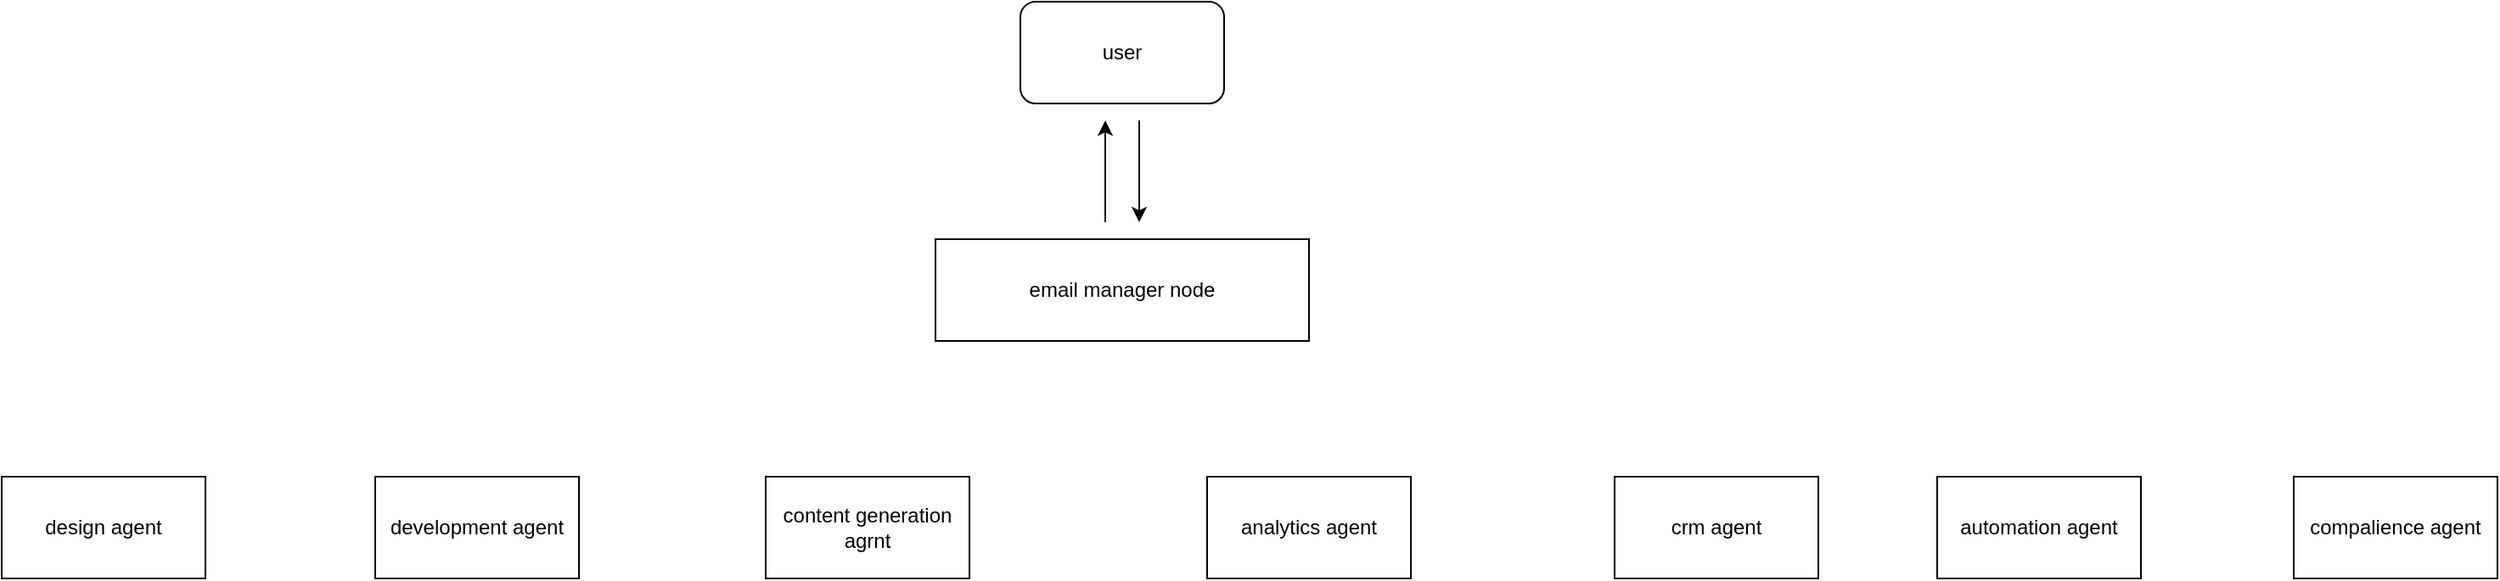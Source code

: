 <mxfile version="24.7.12">
  <diagram name="Page-1" id="k3mi2zrd6z3NGapeSyPF">
    <mxGraphModel dx="1574" dy="388" grid="1" gridSize="10" guides="1" tooltips="1" connect="1" arrows="1" fold="1" page="1" pageScale="1" pageWidth="850" pageHeight="1100" math="0" shadow="0">
      <root>
        <mxCell id="0" />
        <mxCell id="1" parent="0" />
        <mxCell id="d6oSyMmuT8K6ZvhS_Uo1-1" value="user" style="rounded=1;whiteSpace=wrap;html=1;" parent="1" vertex="1">
          <mxGeometry x="380" width="120" height="60" as="geometry" />
        </mxCell>
        <mxCell id="d6oSyMmuT8K6ZvhS_Uo1-2" value="email manager node" style="rounded=0;whiteSpace=wrap;html=1;" parent="1" vertex="1">
          <mxGeometry x="330" y="140" width="220" height="60" as="geometry" />
        </mxCell>
        <mxCell id="d6oSyMmuT8K6ZvhS_Uo1-4" value="" style="endArrow=classic;html=1;rounded=0;" parent="1" edge="1">
          <mxGeometry width="50" height="50" relative="1" as="geometry">
            <mxPoint x="430" y="130" as="sourcePoint" />
            <mxPoint x="430" y="70" as="targetPoint" />
          </mxGeometry>
        </mxCell>
        <mxCell id="d6oSyMmuT8K6ZvhS_Uo1-5" value="" style="endArrow=classic;html=1;rounded=0;" parent="1" edge="1">
          <mxGeometry width="50" height="50" relative="1" as="geometry">
            <mxPoint x="450" y="70" as="sourcePoint" />
            <mxPoint x="450" y="130" as="targetPoint" />
          </mxGeometry>
        </mxCell>
        <mxCell id="d6oSyMmuT8K6ZvhS_Uo1-7" value="design agent" style="rounded=0;whiteSpace=wrap;html=1;" parent="1" vertex="1">
          <mxGeometry x="-220" y="280" width="120" height="60" as="geometry" />
        </mxCell>
        <mxCell id="d6oSyMmuT8K6ZvhS_Uo1-8" value="development agent" style="rounded=0;whiteSpace=wrap;html=1;" parent="1" vertex="1">
          <mxGeometry y="280" width="120" height="60" as="geometry" />
        </mxCell>
        <mxCell id="d6oSyMmuT8K6ZvhS_Uo1-9" value="content generation agrnt" style="rounded=0;whiteSpace=wrap;html=1;" parent="1" vertex="1">
          <mxGeometry x="230" y="280" width="120" height="60" as="geometry" />
        </mxCell>
        <mxCell id="d6oSyMmuT8K6ZvhS_Uo1-10" value="analytics agent" style="rounded=0;whiteSpace=wrap;html=1;" parent="1" vertex="1">
          <mxGeometry x="490" y="280" width="120" height="60" as="geometry" />
        </mxCell>
        <mxCell id="d6oSyMmuT8K6ZvhS_Uo1-11" value="crm agent" style="rounded=0;whiteSpace=wrap;html=1;" parent="1" vertex="1">
          <mxGeometry x="730" y="280" width="120" height="60" as="geometry" />
        </mxCell>
        <mxCell id="d6oSyMmuT8K6ZvhS_Uo1-12" value="automation agent" style="rounded=0;whiteSpace=wrap;html=1;" parent="1" vertex="1">
          <mxGeometry x="920" y="280" width="120" height="60" as="geometry" />
        </mxCell>
        <mxCell id="d6oSyMmuT8K6ZvhS_Uo1-13" value="compalience agent" style="rounded=0;whiteSpace=wrap;html=1;" parent="1" vertex="1">
          <mxGeometry x="1130" y="280" width="120" height="60" as="geometry" />
        </mxCell>
      </root>
    </mxGraphModel>
  </diagram>
</mxfile>
